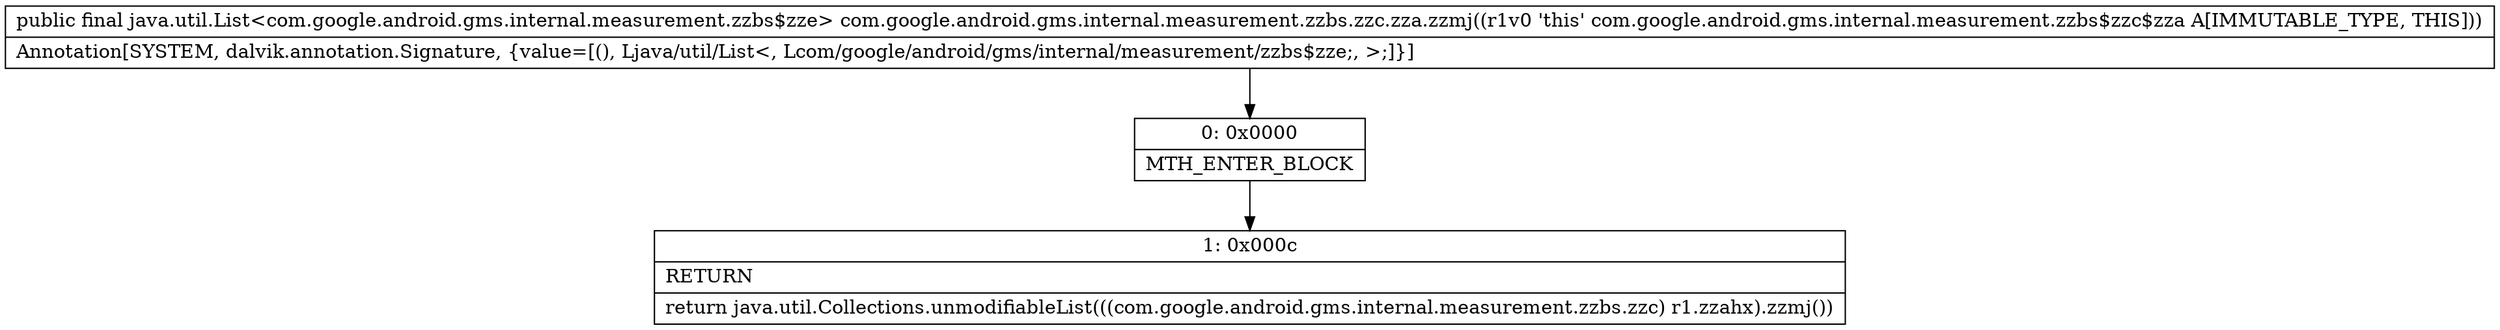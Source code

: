 digraph "CFG forcom.google.android.gms.internal.measurement.zzbs.zzc.zza.zzmj()Ljava\/util\/List;" {
Node_0 [shape=record,label="{0\:\ 0x0000|MTH_ENTER_BLOCK\l}"];
Node_1 [shape=record,label="{1\:\ 0x000c|RETURN\l|return java.util.Collections.unmodifiableList(((com.google.android.gms.internal.measurement.zzbs.zzc) r1.zzahx).zzmj())\l}"];
MethodNode[shape=record,label="{public final java.util.List\<com.google.android.gms.internal.measurement.zzbs$zze\> com.google.android.gms.internal.measurement.zzbs.zzc.zza.zzmj((r1v0 'this' com.google.android.gms.internal.measurement.zzbs$zzc$zza A[IMMUTABLE_TYPE, THIS]))  | Annotation[SYSTEM, dalvik.annotation.Signature, \{value=[(), Ljava\/util\/List\<, Lcom\/google\/android\/gms\/internal\/measurement\/zzbs$zze;, \>;]\}]\l}"];
MethodNode -> Node_0;
Node_0 -> Node_1;
}

